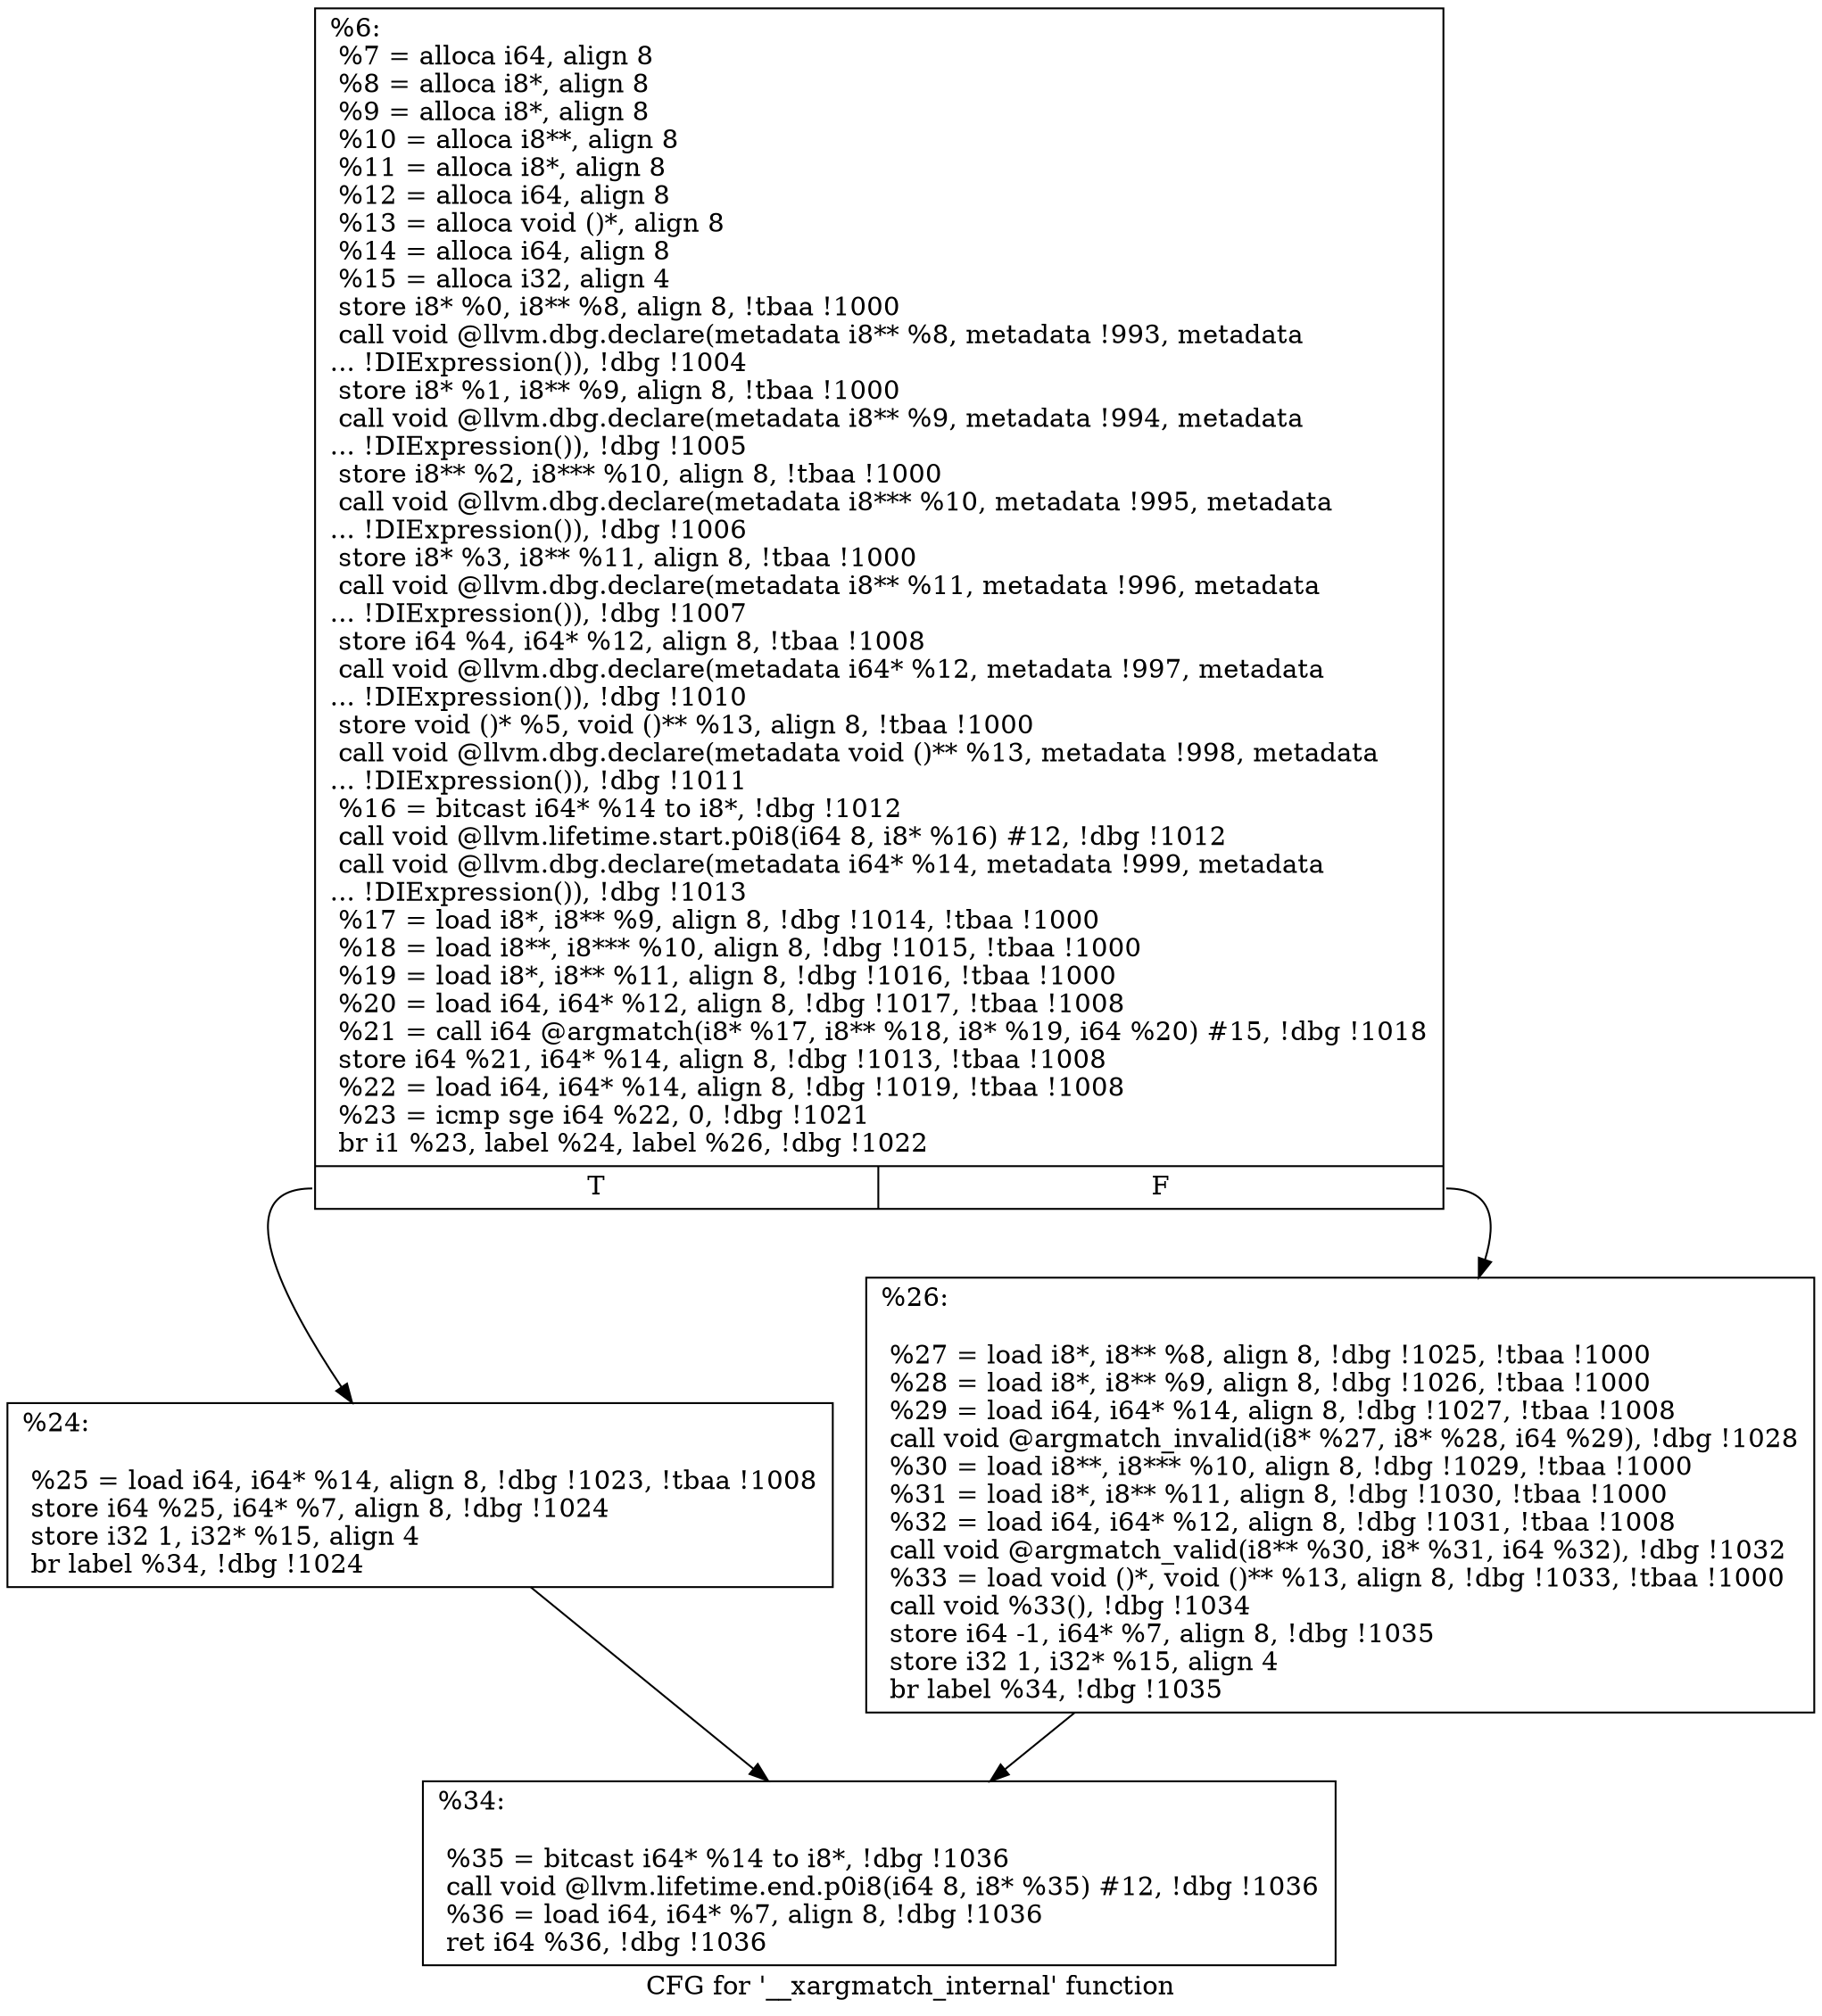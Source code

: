 digraph "CFG for '__xargmatch_internal' function" {
	label="CFG for '__xargmatch_internal' function";

	Node0x1981da0 [shape=record,label="{%6:\l  %7 = alloca i64, align 8\l  %8 = alloca i8*, align 8\l  %9 = alloca i8*, align 8\l  %10 = alloca i8**, align 8\l  %11 = alloca i8*, align 8\l  %12 = alloca i64, align 8\l  %13 = alloca void ()*, align 8\l  %14 = alloca i64, align 8\l  %15 = alloca i32, align 4\l  store i8* %0, i8** %8, align 8, !tbaa !1000\l  call void @llvm.dbg.declare(metadata i8** %8, metadata !993, metadata\l... !DIExpression()), !dbg !1004\l  store i8* %1, i8** %9, align 8, !tbaa !1000\l  call void @llvm.dbg.declare(metadata i8** %9, metadata !994, metadata\l... !DIExpression()), !dbg !1005\l  store i8** %2, i8*** %10, align 8, !tbaa !1000\l  call void @llvm.dbg.declare(metadata i8*** %10, metadata !995, metadata\l... !DIExpression()), !dbg !1006\l  store i8* %3, i8** %11, align 8, !tbaa !1000\l  call void @llvm.dbg.declare(metadata i8** %11, metadata !996, metadata\l... !DIExpression()), !dbg !1007\l  store i64 %4, i64* %12, align 8, !tbaa !1008\l  call void @llvm.dbg.declare(metadata i64* %12, metadata !997, metadata\l... !DIExpression()), !dbg !1010\l  store void ()* %5, void ()** %13, align 8, !tbaa !1000\l  call void @llvm.dbg.declare(metadata void ()** %13, metadata !998, metadata\l... !DIExpression()), !dbg !1011\l  %16 = bitcast i64* %14 to i8*, !dbg !1012\l  call void @llvm.lifetime.start.p0i8(i64 8, i8* %16) #12, !dbg !1012\l  call void @llvm.dbg.declare(metadata i64* %14, metadata !999, metadata\l... !DIExpression()), !dbg !1013\l  %17 = load i8*, i8** %9, align 8, !dbg !1014, !tbaa !1000\l  %18 = load i8**, i8*** %10, align 8, !dbg !1015, !tbaa !1000\l  %19 = load i8*, i8** %11, align 8, !dbg !1016, !tbaa !1000\l  %20 = load i64, i64* %12, align 8, !dbg !1017, !tbaa !1008\l  %21 = call i64 @argmatch(i8* %17, i8** %18, i8* %19, i64 %20) #15, !dbg !1018\l  store i64 %21, i64* %14, align 8, !dbg !1013, !tbaa !1008\l  %22 = load i64, i64* %14, align 8, !dbg !1019, !tbaa !1008\l  %23 = icmp sge i64 %22, 0, !dbg !1021\l  br i1 %23, label %24, label %26, !dbg !1022\l|{<s0>T|<s1>F}}"];
	Node0x1981da0:s0 -> Node0x1983830;
	Node0x1981da0:s1 -> Node0x1987010;
	Node0x1983830 [shape=record,label="{%24:\l\l  %25 = load i64, i64* %14, align 8, !dbg !1023, !tbaa !1008\l  store i64 %25, i64* %7, align 8, !dbg !1024\l  store i32 1, i32* %15, align 4\l  br label %34, !dbg !1024\l}"];
	Node0x1983830 -> Node0x1987060;
	Node0x1987010 [shape=record,label="{%26:\l\l  %27 = load i8*, i8** %8, align 8, !dbg !1025, !tbaa !1000\l  %28 = load i8*, i8** %9, align 8, !dbg !1026, !tbaa !1000\l  %29 = load i64, i64* %14, align 8, !dbg !1027, !tbaa !1008\l  call void @argmatch_invalid(i8* %27, i8* %28, i64 %29), !dbg !1028\l  %30 = load i8**, i8*** %10, align 8, !dbg !1029, !tbaa !1000\l  %31 = load i8*, i8** %11, align 8, !dbg !1030, !tbaa !1000\l  %32 = load i64, i64* %12, align 8, !dbg !1031, !tbaa !1008\l  call void @argmatch_valid(i8** %30, i8* %31, i64 %32), !dbg !1032\l  %33 = load void ()*, void ()** %13, align 8, !dbg !1033, !tbaa !1000\l  call void %33(), !dbg !1034\l  store i64 -1, i64* %7, align 8, !dbg !1035\l  store i32 1, i32* %15, align 4\l  br label %34, !dbg !1035\l}"];
	Node0x1987010 -> Node0x1987060;
	Node0x1987060 [shape=record,label="{%34:\l\l  %35 = bitcast i64* %14 to i8*, !dbg !1036\l  call void @llvm.lifetime.end.p0i8(i64 8, i8* %35) #12, !dbg !1036\l  %36 = load i64, i64* %7, align 8, !dbg !1036\l  ret i64 %36, !dbg !1036\l}"];
}
